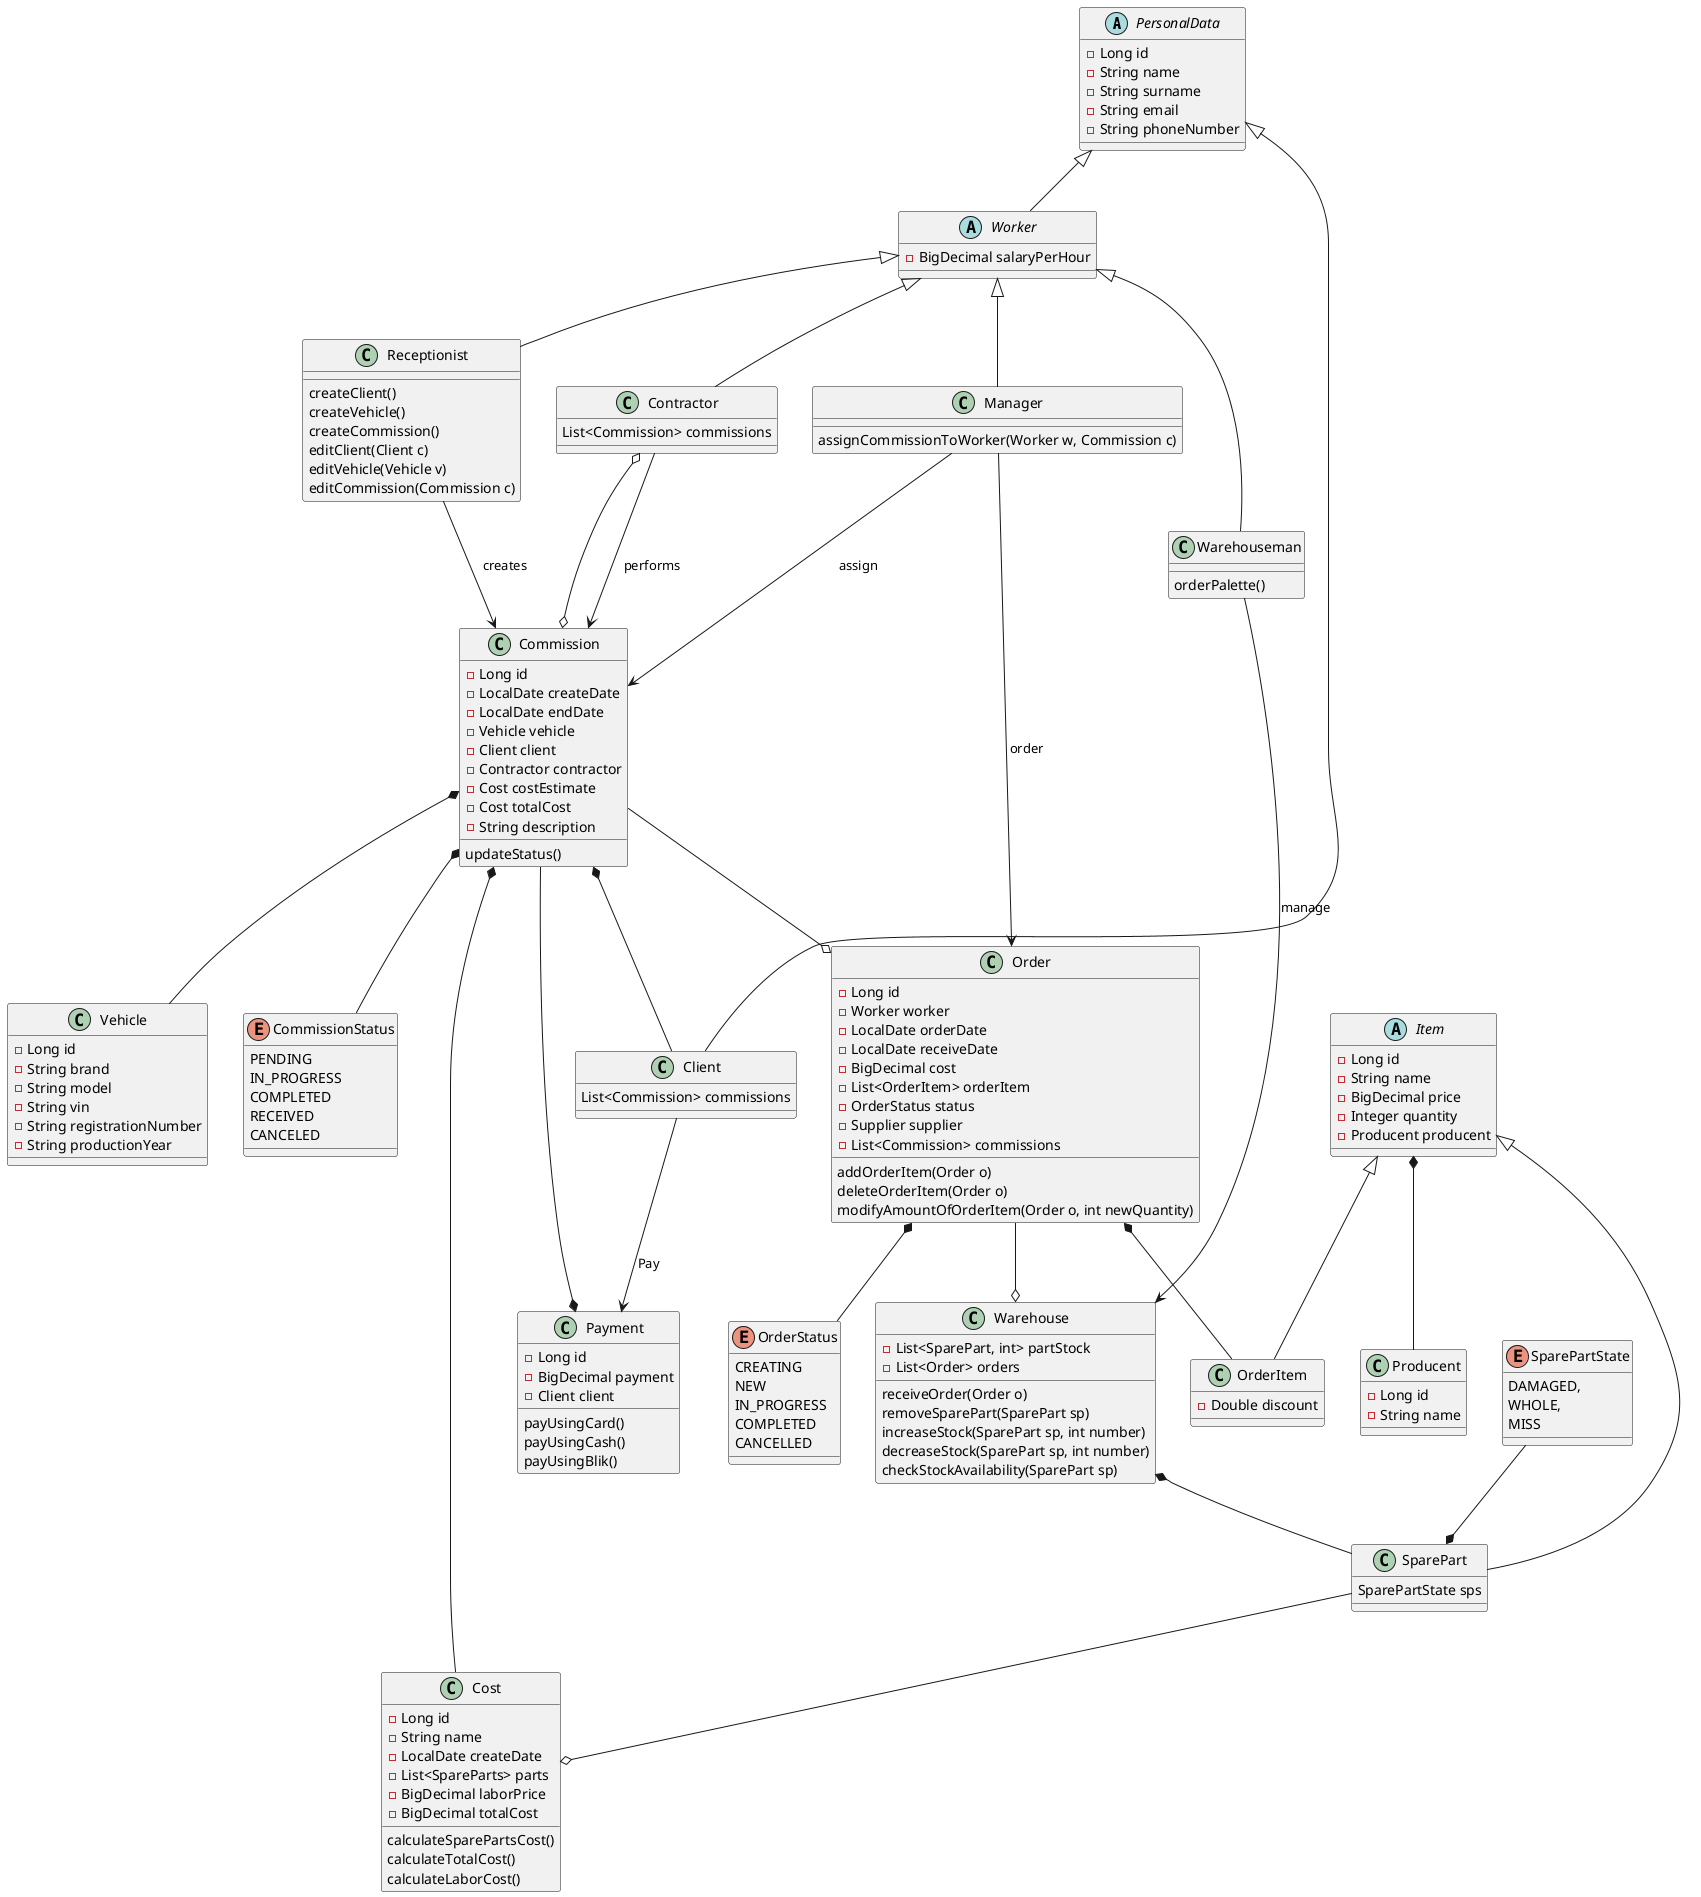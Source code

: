 @startuml
'https://plantuml.com/class-diagram

abstract class PersonalData {
    - Long id
    - String name
    - String surname
    - String email
    - String phoneNumber
}
class Client  extends PersonalData{
    List<Commission> commissions
}
abstract class Worker extends PersonalData{
    - BigDecimal salaryPerHour
}

class Receptionist extends Worker{
     createClient()
     createVehicle()
     createCommission()
     editClient(Client c)
     editVehicle(Vehicle v)
     editCommission(Commission c)
 }

class Warehouse{
    - List<SparePart, int> partStock
    - List<Order> orders

    receiveOrder(Order o)
    removeSparePart(SparePart sp)
    increaseStock(SparePart sp, int number)
    decreaseStock(SparePart sp, int number)
    checkStockAvailability(SparePart sp)
}
enum SparePartState{
    DAMAGED,
    WHOLE,
    MISS
}

class SparePart extends Item {
    SparePartState sps
}

class Warehouseman extends Worker {
    orderPalette()
}

'Mechanic/Vanisher/Elecrtician
class Contractor extends Worker {
    List<Commission> commissions

}

class Manager extends Worker {
    assignCommissionToWorker(Worker w, Commission c)
}


class Commission {
    - Long id
    - LocalDate createDate
    - LocalDate endDate
    - Vehicle vehicle
    - Client client
    - Contractor contractor
    - Cost costEstimate
    - Cost totalCost
    - String description

    updateStatus()
}


class Vehicle {
    - Long id
    - String brand
    - String model
    - String vin
    - String registrationNumber
    - String productionYear
}



enum CommissionStatus{
    PENDING
    IN_PROGRESS
    COMPLETED
    RECEIVED
    CANCELED
}

class Cost {
    - Long id
    - String name
    - LocalDate createDate
    - List<SpareParts> parts
    - BigDecimal laborPrice
    - BigDecimal totalCost

    calculateSparePartsCost()
    calculateTotalCost()
    calculateLaborCost()
}

class OrderItem extends Item{
    - Double discount
}
class Order {
    - Long id
    - Worker worker
    - LocalDate orderDate
    - LocalDate receiveDate
    - BigDecimal cost
    - List<OrderItem> orderItem
    - OrderStatus status
    - Supplier supplier
   - List<Commission> commissions
    'For warehouseman to set status COMPLETED

    addOrderItem(Order o)
    deleteOrderItem(Order o)
    modifyAmountOfOrderItem(Order o, int newQuantity)
}
abstract class Item {
    - Long id
    - String name
    - BigDecimal price
    - Integer quantity
    - Producent producent
}
class Producent {
    - Long id
    - String name
}
enum OrderStatus {
    CREATING
    NEW
    IN_PROGRESS
    COMPLETED
    CANCELLED
}

class Payment {
    - Long id
    - BigDecimal payment
    - Client client
    payUsingCard()
    payUsingCash()
    payUsingBlik()
}

Client --> Payment : "Pay"

Warehouse *-- SparePart
SparePart --o Cost
Cost --* Commission


SparePartState --* SparePart
Item *-- Producent
Order *-- OrderStatus
Commission *-- Client
Commission *-- Vehicle
Commission --o Order
Commission *-- CommissionStatus
Commission --* Payment
Warehouseman --> Warehouse : "manage"

Receptionist --> Commission : "creates"

Manager --> Commission : "assign"
Manager --> Order : "order"
Order --o Warehouse

Contractor o-o Commission
Contractor --> Commission : "performs"
Order *-- OrderItem


@enduml